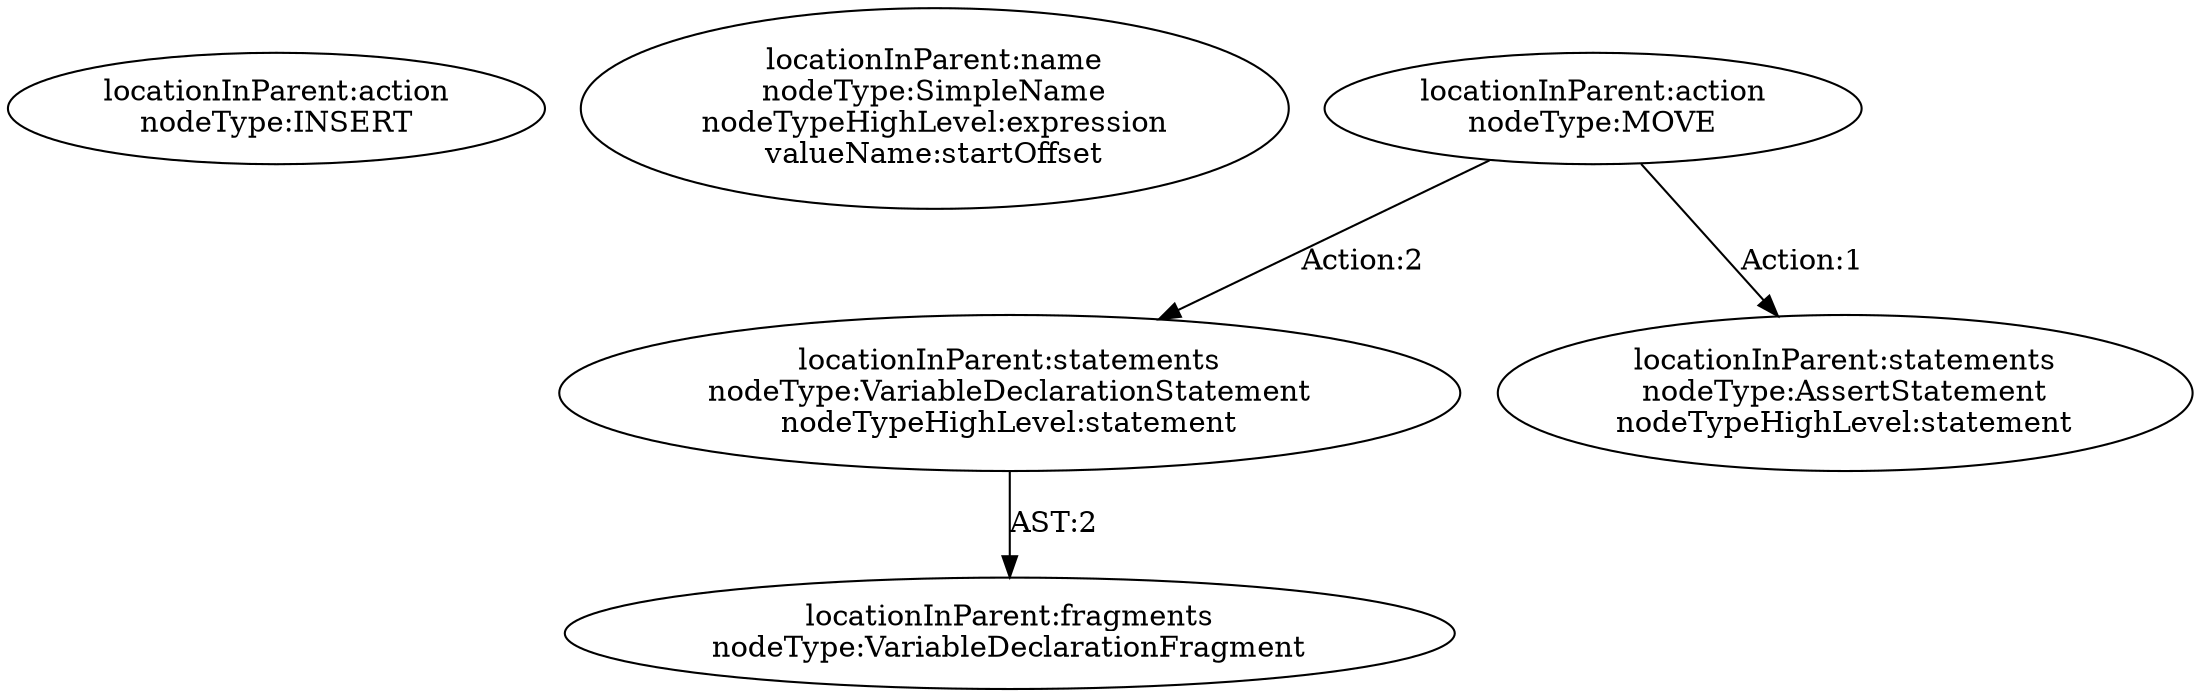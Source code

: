 digraph "Pattern" {
0 [label="locationInParent:action\nnodeType:INSERT" shape=ellipse]
1 [label="locationInParent:name\nnodeType:SimpleName\nnodeTypeHighLevel:expression\nvalueName:startOffset" shape=ellipse]
2 [label="locationInParent:statements\nnodeType:VariableDeclarationStatement\nnodeTypeHighLevel:statement" shape=ellipse]
3 [label="locationInParent:statements\nnodeType:AssertStatement\nnodeTypeHighLevel:statement" shape=ellipse]
4 [label="locationInParent:action\nnodeType:MOVE" shape=ellipse]
5 [label="locationInParent:fragments\nnodeType:VariableDeclarationFragment" shape=ellipse]
2 -> 5 [label="AST:2"];
4 -> 2 [label="Action:2"];
4 -> 3 [label="Action:1"];
}